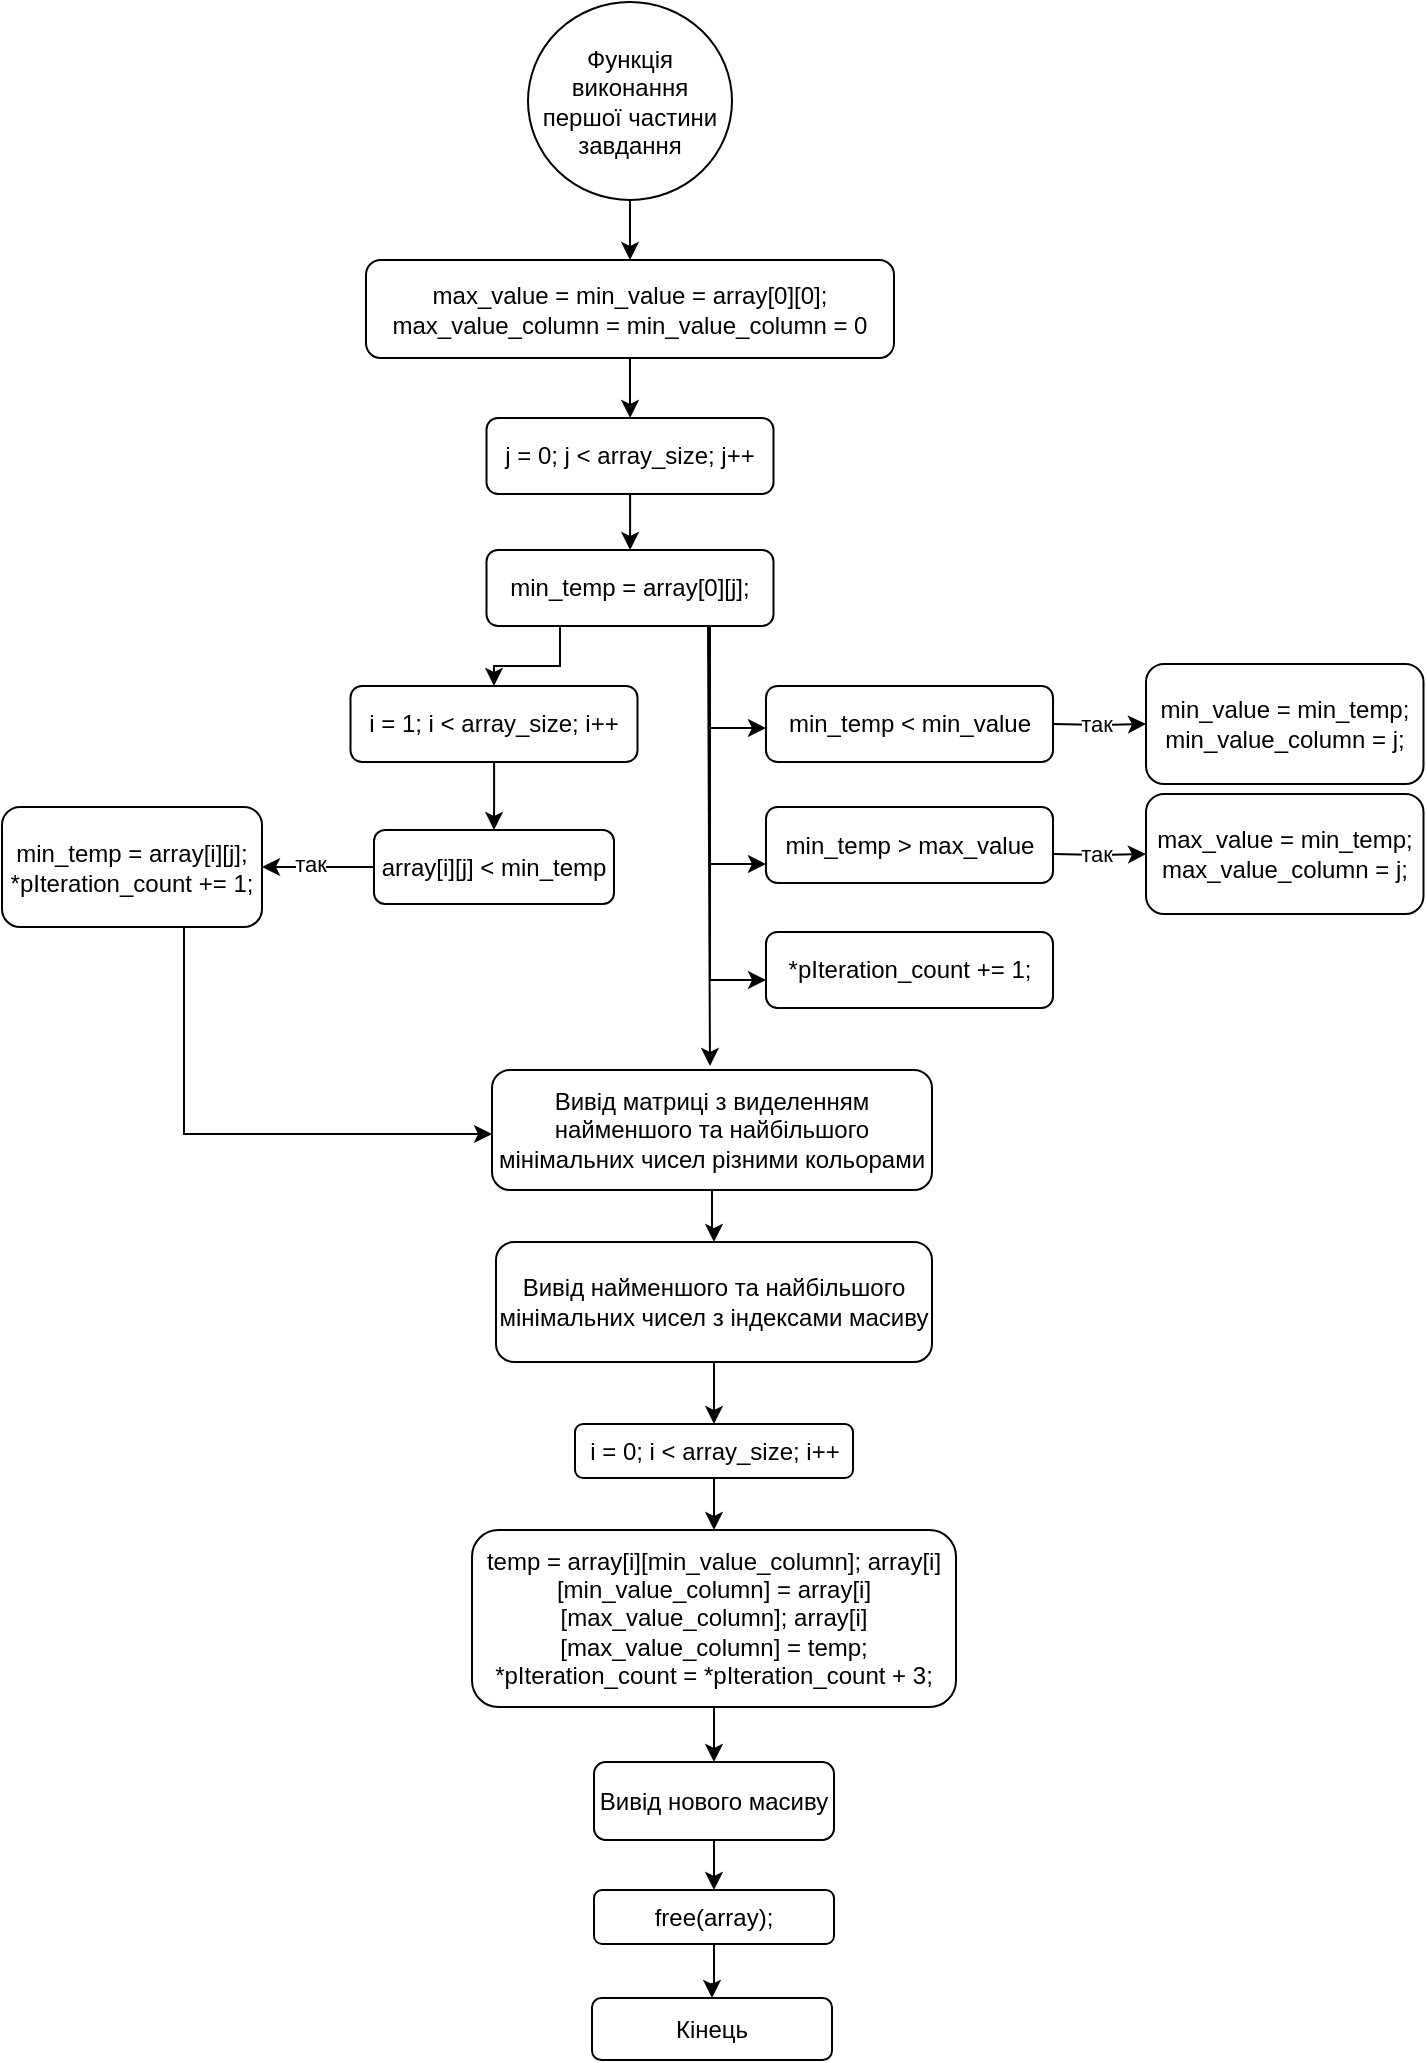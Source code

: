 <mxfile version="20.8.16" type="device"><diagram id="C5RBs43oDa-KdzZeNtuy" name="Page-1"><mxGraphModel dx="1633" dy="1184" grid="0" gridSize="10" guides="1" tooltips="1" connect="1" arrows="1" fold="1" page="1" pageScale="1" pageWidth="827" pageHeight="1169" math="0" shadow="0"><root><mxCell id="WIyWlLk6GJQsqaUBKTNV-0"/><mxCell id="WIyWlLk6GJQsqaUBKTNV-1" parent="WIyWlLk6GJQsqaUBKTNV-0"/><mxCell id="t5vqJNiPthJxZdxMAKNk-3" value="" style="edgeStyle=orthogonalEdgeStyle;rounded=0;orthogonalLoop=1;jettySize=auto;html=1;" edge="1" parent="WIyWlLk6GJQsqaUBKTNV-1" source="t5vqJNiPthJxZdxMAKNk-1" target="t5vqJNiPthJxZdxMAKNk-2"><mxGeometry relative="1" as="geometry"/></mxCell><mxCell id="t5vqJNiPthJxZdxMAKNk-1" value="Функція виконання першої частини завдання" style="ellipse;whiteSpace=wrap;html=1;" vertex="1" parent="WIyWlLk6GJQsqaUBKTNV-1"><mxGeometry x="318" y="38" width="102" height="99" as="geometry"/></mxCell><mxCell id="t5vqJNiPthJxZdxMAKNk-5" value="" style="edgeStyle=orthogonalEdgeStyle;rounded=0;orthogonalLoop=1;jettySize=auto;html=1;" edge="1" parent="WIyWlLk6GJQsqaUBKTNV-1" source="t5vqJNiPthJxZdxMAKNk-2" target="t5vqJNiPthJxZdxMAKNk-4"><mxGeometry relative="1" as="geometry"/></mxCell><mxCell id="t5vqJNiPthJxZdxMAKNk-2" value="max_value = min_value = array[0][0];&lt;br&gt;max_value_column = min_value_column = 0" style="rounded=1;whiteSpace=wrap;html=1;" vertex="1" parent="WIyWlLk6GJQsqaUBKTNV-1"><mxGeometry x="237" y="167" width="264" height="49" as="geometry"/></mxCell><mxCell id="t5vqJNiPthJxZdxMAKNk-15" value="" style="edgeStyle=orthogonalEdgeStyle;rounded=0;orthogonalLoop=1;jettySize=auto;html=1;" edge="1" parent="WIyWlLk6GJQsqaUBKTNV-1" source="t5vqJNiPthJxZdxMAKNk-4" target="t5vqJNiPthJxZdxMAKNk-8"><mxGeometry relative="1" as="geometry"/></mxCell><mxCell id="t5vqJNiPthJxZdxMAKNk-4" value="j = 0; j &amp;lt; array_size; j++" style="rounded=1;whiteSpace=wrap;html=1;" vertex="1" parent="WIyWlLk6GJQsqaUBKTNV-1"><mxGeometry x="297.25" y="246" width="143.5" height="38" as="geometry"/></mxCell><mxCell id="t5vqJNiPthJxZdxMAKNk-17" value="" style="edgeStyle=orthogonalEdgeStyle;rounded=0;orthogonalLoop=1;jettySize=auto;html=1;" edge="1" parent="WIyWlLk6GJQsqaUBKTNV-1" source="t5vqJNiPthJxZdxMAKNk-8" target="t5vqJNiPthJxZdxMAKNk-16"><mxGeometry relative="1" as="geometry"><Array as="points"><mxPoint x="334" y="370"/><mxPoint x="301" y="370"/></Array></mxGeometry></mxCell><mxCell id="t5vqJNiPthJxZdxMAKNk-40" style="edgeStyle=orthogonalEdgeStyle;rounded=0;orthogonalLoop=1;jettySize=auto;html=1;entryX=0;entryY=0.75;entryDx=0;entryDy=0;" edge="1" parent="WIyWlLk6GJQsqaUBKTNV-1" source="t5vqJNiPthJxZdxMAKNk-8" target="t5vqJNiPthJxZdxMAKNk-34"><mxGeometry relative="1" as="geometry"><Array as="points"><mxPoint x="409" y="469"/></Array></mxGeometry></mxCell><mxCell id="t5vqJNiPthJxZdxMAKNk-8" value="min_temp = array[0][j];" style="rounded=1;whiteSpace=wrap;html=1;" vertex="1" parent="WIyWlLk6GJQsqaUBKTNV-1"><mxGeometry x="297.25" y="312" width="143.5" height="38" as="geometry"/></mxCell><mxCell id="t5vqJNiPthJxZdxMAKNk-19" value="" style="edgeStyle=orthogonalEdgeStyle;rounded=0;orthogonalLoop=1;jettySize=auto;html=1;" edge="1" parent="WIyWlLk6GJQsqaUBKTNV-1" source="t5vqJNiPthJxZdxMAKNk-16" target="t5vqJNiPthJxZdxMAKNk-18"><mxGeometry relative="1" as="geometry"/></mxCell><mxCell id="t5vqJNiPthJxZdxMAKNk-16" value="i = 1; i &amp;lt; array_size; i++" style="rounded=1;whiteSpace=wrap;html=1;" vertex="1" parent="WIyWlLk6GJQsqaUBKTNV-1"><mxGeometry x="229.25" y="380" width="143.5" height="38" as="geometry"/></mxCell><mxCell id="t5vqJNiPthJxZdxMAKNk-21" value="" style="edgeStyle=orthogonalEdgeStyle;rounded=0;orthogonalLoop=1;jettySize=auto;html=1;" edge="1" parent="WIyWlLk6GJQsqaUBKTNV-1" source="t5vqJNiPthJxZdxMAKNk-18" target="t5vqJNiPthJxZdxMAKNk-20"><mxGeometry relative="1" as="geometry"/></mxCell><mxCell id="t5vqJNiPthJxZdxMAKNk-26" value="так" style="edgeLabel;html=1;align=center;verticalAlign=middle;resizable=0;points=[];" vertex="1" connectable="0" parent="t5vqJNiPthJxZdxMAKNk-21"><mxGeometry x="0.169" y="-2" relative="1" as="geometry"><mxPoint as="offset"/></mxGeometry></mxCell><mxCell id="t5vqJNiPthJxZdxMAKNk-18" value="array[i][j] &amp;lt; min_temp" style="whiteSpace=wrap;html=1;rounded=1;" vertex="1" parent="WIyWlLk6GJQsqaUBKTNV-1"><mxGeometry x="241" y="452" width="120" height="37" as="geometry"/></mxCell><mxCell id="t5vqJNiPthJxZdxMAKNk-50" value="" style="edgeStyle=orthogonalEdgeStyle;rounded=0;orthogonalLoop=1;jettySize=auto;html=1;" edge="1" parent="WIyWlLk6GJQsqaUBKTNV-1" source="t5vqJNiPthJxZdxMAKNk-20" target="t5vqJNiPthJxZdxMAKNk-49"><mxGeometry relative="1" as="geometry"><Array as="points"><mxPoint x="146" y="604"/></Array></mxGeometry></mxCell><mxCell id="t5vqJNiPthJxZdxMAKNk-20" value="min_temp = array[i][j]; *pIteration_count += 1;" style="whiteSpace=wrap;html=1;rounded=1;" vertex="1" parent="WIyWlLk6GJQsqaUBKTNV-1"><mxGeometry x="55" y="440.5" width="130" height="60" as="geometry"/></mxCell><mxCell id="t5vqJNiPthJxZdxMAKNk-32" value="" style="edgeStyle=orthogonalEdgeStyle;rounded=0;orthogonalLoop=1;jettySize=auto;html=1;" edge="1" parent="WIyWlLk6GJQsqaUBKTNV-1" target="t5vqJNiPthJxZdxMAKNk-31"><mxGeometry relative="1" as="geometry"><mxPoint x="581" y="399" as="sourcePoint"/></mxGeometry></mxCell><mxCell id="t5vqJNiPthJxZdxMAKNk-33" value="так" style="edgeLabel;html=1;align=center;verticalAlign=middle;resizable=0;points=[];" vertex="1" connectable="0" parent="t5vqJNiPthJxZdxMAKNk-32"><mxGeometry x="-0.51" relative="1" as="geometry"><mxPoint x="9" as="offset"/></mxGeometry></mxCell><mxCell id="t5vqJNiPthJxZdxMAKNk-24" value="min_temp &amp;lt; min_value" style="rounded=1;whiteSpace=wrap;html=1;" vertex="1" parent="WIyWlLk6GJQsqaUBKTNV-1"><mxGeometry x="437" y="380" width="143.5" height="38" as="geometry"/></mxCell><mxCell id="t5vqJNiPthJxZdxMAKNk-31" value="min_value = min_temp; min_value_column = j;" style="rounded=1;whiteSpace=wrap;html=1;" vertex="1" parent="WIyWlLk6GJQsqaUBKTNV-1"><mxGeometry x="627" y="369" width="138.75" height="60" as="geometry"/></mxCell><mxCell id="t5vqJNiPthJxZdxMAKNk-34" value="min_temp &amp;gt; max_value" style="rounded=1;whiteSpace=wrap;html=1;" vertex="1" parent="WIyWlLk6GJQsqaUBKTNV-1"><mxGeometry x="437" y="440.5" width="143.5" height="38" as="geometry"/></mxCell><mxCell id="t5vqJNiPthJxZdxMAKNk-42" style="edgeStyle=orthogonalEdgeStyle;rounded=0;orthogonalLoop=1;jettySize=auto;html=1;entryX=0;entryY=0.75;entryDx=0;entryDy=0;" edge="1" parent="WIyWlLk6GJQsqaUBKTNV-1"><mxGeometry relative="1" as="geometry"><mxPoint x="409" y="350" as="sourcePoint"/><mxPoint x="437" y="401" as="targetPoint"/><Array as="points"><mxPoint x="409" y="401"/></Array></mxGeometry></mxCell><mxCell id="t5vqJNiPthJxZdxMAKNk-44" value="" style="edgeStyle=orthogonalEdgeStyle;rounded=0;orthogonalLoop=1;jettySize=auto;html=1;" edge="1" parent="WIyWlLk6GJQsqaUBKTNV-1" target="t5vqJNiPthJxZdxMAKNk-46"><mxGeometry relative="1" as="geometry"><mxPoint x="581" y="464" as="sourcePoint"/></mxGeometry></mxCell><mxCell id="t5vqJNiPthJxZdxMAKNk-45" value="так" style="edgeLabel;html=1;align=center;verticalAlign=middle;resizable=0;points=[];" vertex="1" connectable="0" parent="t5vqJNiPthJxZdxMAKNk-44"><mxGeometry x="-0.51" relative="1" as="geometry"><mxPoint x="9" as="offset"/></mxGeometry></mxCell><mxCell id="t5vqJNiPthJxZdxMAKNk-46" value="max_value = min_temp; max_value_column = j;" style="rounded=1;whiteSpace=wrap;html=1;" vertex="1" parent="WIyWlLk6GJQsqaUBKTNV-1"><mxGeometry x="627" y="434" width="138.75" height="60" as="geometry"/></mxCell><mxCell id="t5vqJNiPthJxZdxMAKNk-47" style="edgeStyle=orthogonalEdgeStyle;rounded=0;orthogonalLoop=1;jettySize=auto;html=1;entryX=0;entryY=0.75;entryDx=0;entryDy=0;" edge="1" parent="WIyWlLk6GJQsqaUBKTNV-1"><mxGeometry relative="1" as="geometry"><mxPoint x="409" y="408.0" as="sourcePoint"/><mxPoint x="437" y="527" as="targetPoint"/><Array as="points"><mxPoint x="409" y="527"/></Array></mxGeometry></mxCell><mxCell id="t5vqJNiPthJxZdxMAKNk-48" value="*pIteration_count += 1;" style="rounded=1;whiteSpace=wrap;html=1;" vertex="1" parent="WIyWlLk6GJQsqaUBKTNV-1"><mxGeometry x="437" y="503" width="143.5" height="38" as="geometry"/></mxCell><mxCell id="t5vqJNiPthJxZdxMAKNk-60" value="" style="edgeStyle=orthogonalEdgeStyle;rounded=0;orthogonalLoop=1;jettySize=auto;html=1;" edge="1" parent="WIyWlLk6GJQsqaUBKTNV-1" source="t5vqJNiPthJxZdxMAKNk-49" target="t5vqJNiPthJxZdxMAKNk-59"><mxGeometry relative="1" as="geometry"/></mxCell><mxCell id="t5vqJNiPthJxZdxMAKNk-49" value="Вивід матриці з виделенням найменшого та найбільшого мінімальних чисел різними кольорами" style="rounded=1;whiteSpace=wrap;html=1;" vertex="1" parent="WIyWlLk6GJQsqaUBKTNV-1"><mxGeometry x="300" y="572" width="220" height="60" as="geometry"/></mxCell><mxCell id="t5vqJNiPthJxZdxMAKNk-54" value="" style="endArrow=classic;html=1;rounded=0;" edge="1" parent="WIyWlLk6GJQsqaUBKTNV-1"><mxGeometry width="50" height="50" relative="1" as="geometry"><mxPoint x="408" y="350" as="sourcePoint"/><mxPoint x="409" y="570" as="targetPoint"/></mxGeometry></mxCell><mxCell id="t5vqJNiPthJxZdxMAKNk-62" value="" style="edgeStyle=orthogonalEdgeStyle;rounded=0;orthogonalLoop=1;jettySize=auto;html=1;" edge="1" parent="WIyWlLk6GJQsqaUBKTNV-1" source="t5vqJNiPthJxZdxMAKNk-59" target="t5vqJNiPthJxZdxMAKNk-61"><mxGeometry relative="1" as="geometry"/></mxCell><mxCell id="t5vqJNiPthJxZdxMAKNk-59" value="Вивід найменшого та найбільшого мінімальних чисел з індексами масиву" style="rounded=1;whiteSpace=wrap;html=1;" vertex="1" parent="WIyWlLk6GJQsqaUBKTNV-1"><mxGeometry x="302" y="658" width="218" height="60" as="geometry"/></mxCell><mxCell id="t5vqJNiPthJxZdxMAKNk-66" value="" style="edgeStyle=orthogonalEdgeStyle;rounded=0;orthogonalLoop=1;jettySize=auto;html=1;" edge="1" parent="WIyWlLk6GJQsqaUBKTNV-1" source="t5vqJNiPthJxZdxMAKNk-61" target="t5vqJNiPthJxZdxMAKNk-65"><mxGeometry relative="1" as="geometry"/></mxCell><mxCell id="t5vqJNiPthJxZdxMAKNk-61" value="i = 0; i &amp;lt; array_size; i++" style="rounded=1;whiteSpace=wrap;html=1;" vertex="1" parent="WIyWlLk6GJQsqaUBKTNV-1"><mxGeometry x="341.5" y="749" width="139" height="27" as="geometry"/></mxCell><mxCell id="t5vqJNiPthJxZdxMAKNk-69" value="" style="edgeStyle=orthogonalEdgeStyle;rounded=0;orthogonalLoop=1;jettySize=auto;html=1;" edge="1" parent="WIyWlLk6GJQsqaUBKTNV-1" source="t5vqJNiPthJxZdxMAKNk-65" target="t5vqJNiPthJxZdxMAKNk-68"><mxGeometry relative="1" as="geometry"/></mxCell><mxCell id="t5vqJNiPthJxZdxMAKNk-65" value="temp = array[i][min_value_column]; array[i][min_value_column] = array[i][max_value_column]; array[i][max_value_column] = temp; *pIteration_count = *pIteration_count + 3;" style="whiteSpace=wrap;html=1;rounded=1;" vertex="1" parent="WIyWlLk6GJQsqaUBKTNV-1"><mxGeometry x="290" y="802" width="242" height="88.5" as="geometry"/></mxCell><mxCell id="t5vqJNiPthJxZdxMAKNk-73" value="" style="edgeStyle=orthogonalEdgeStyle;rounded=0;orthogonalLoop=1;jettySize=auto;html=1;" edge="1" parent="WIyWlLk6GJQsqaUBKTNV-1" source="t5vqJNiPthJxZdxMAKNk-68" target="t5vqJNiPthJxZdxMAKNk-71"><mxGeometry relative="1" as="geometry"/></mxCell><mxCell id="t5vqJNiPthJxZdxMAKNk-68" value="Вивід нового масиву" style="rounded=1;whiteSpace=wrap;html=1;" vertex="1" parent="WIyWlLk6GJQsqaUBKTNV-1"><mxGeometry x="351" y="918" width="120" height="39" as="geometry"/></mxCell><mxCell id="t5vqJNiPthJxZdxMAKNk-76" value="" style="edgeStyle=orthogonalEdgeStyle;rounded=0;orthogonalLoop=1;jettySize=auto;html=1;" edge="1" parent="WIyWlLk6GJQsqaUBKTNV-1" source="t5vqJNiPthJxZdxMAKNk-71" target="t5vqJNiPthJxZdxMAKNk-75"><mxGeometry relative="1" as="geometry"/></mxCell><mxCell id="t5vqJNiPthJxZdxMAKNk-71" value="free(array);" style="rounded=1;whiteSpace=wrap;html=1;" vertex="1" parent="WIyWlLk6GJQsqaUBKTNV-1"><mxGeometry x="351" y="982" width="120" height="27" as="geometry"/></mxCell><mxCell id="t5vqJNiPthJxZdxMAKNk-75" value="Кінець" style="rounded=1;whiteSpace=wrap;html=1;" vertex="1" parent="WIyWlLk6GJQsqaUBKTNV-1"><mxGeometry x="350" y="1036" width="120" height="31" as="geometry"/></mxCell></root></mxGraphModel></diagram></mxfile>
